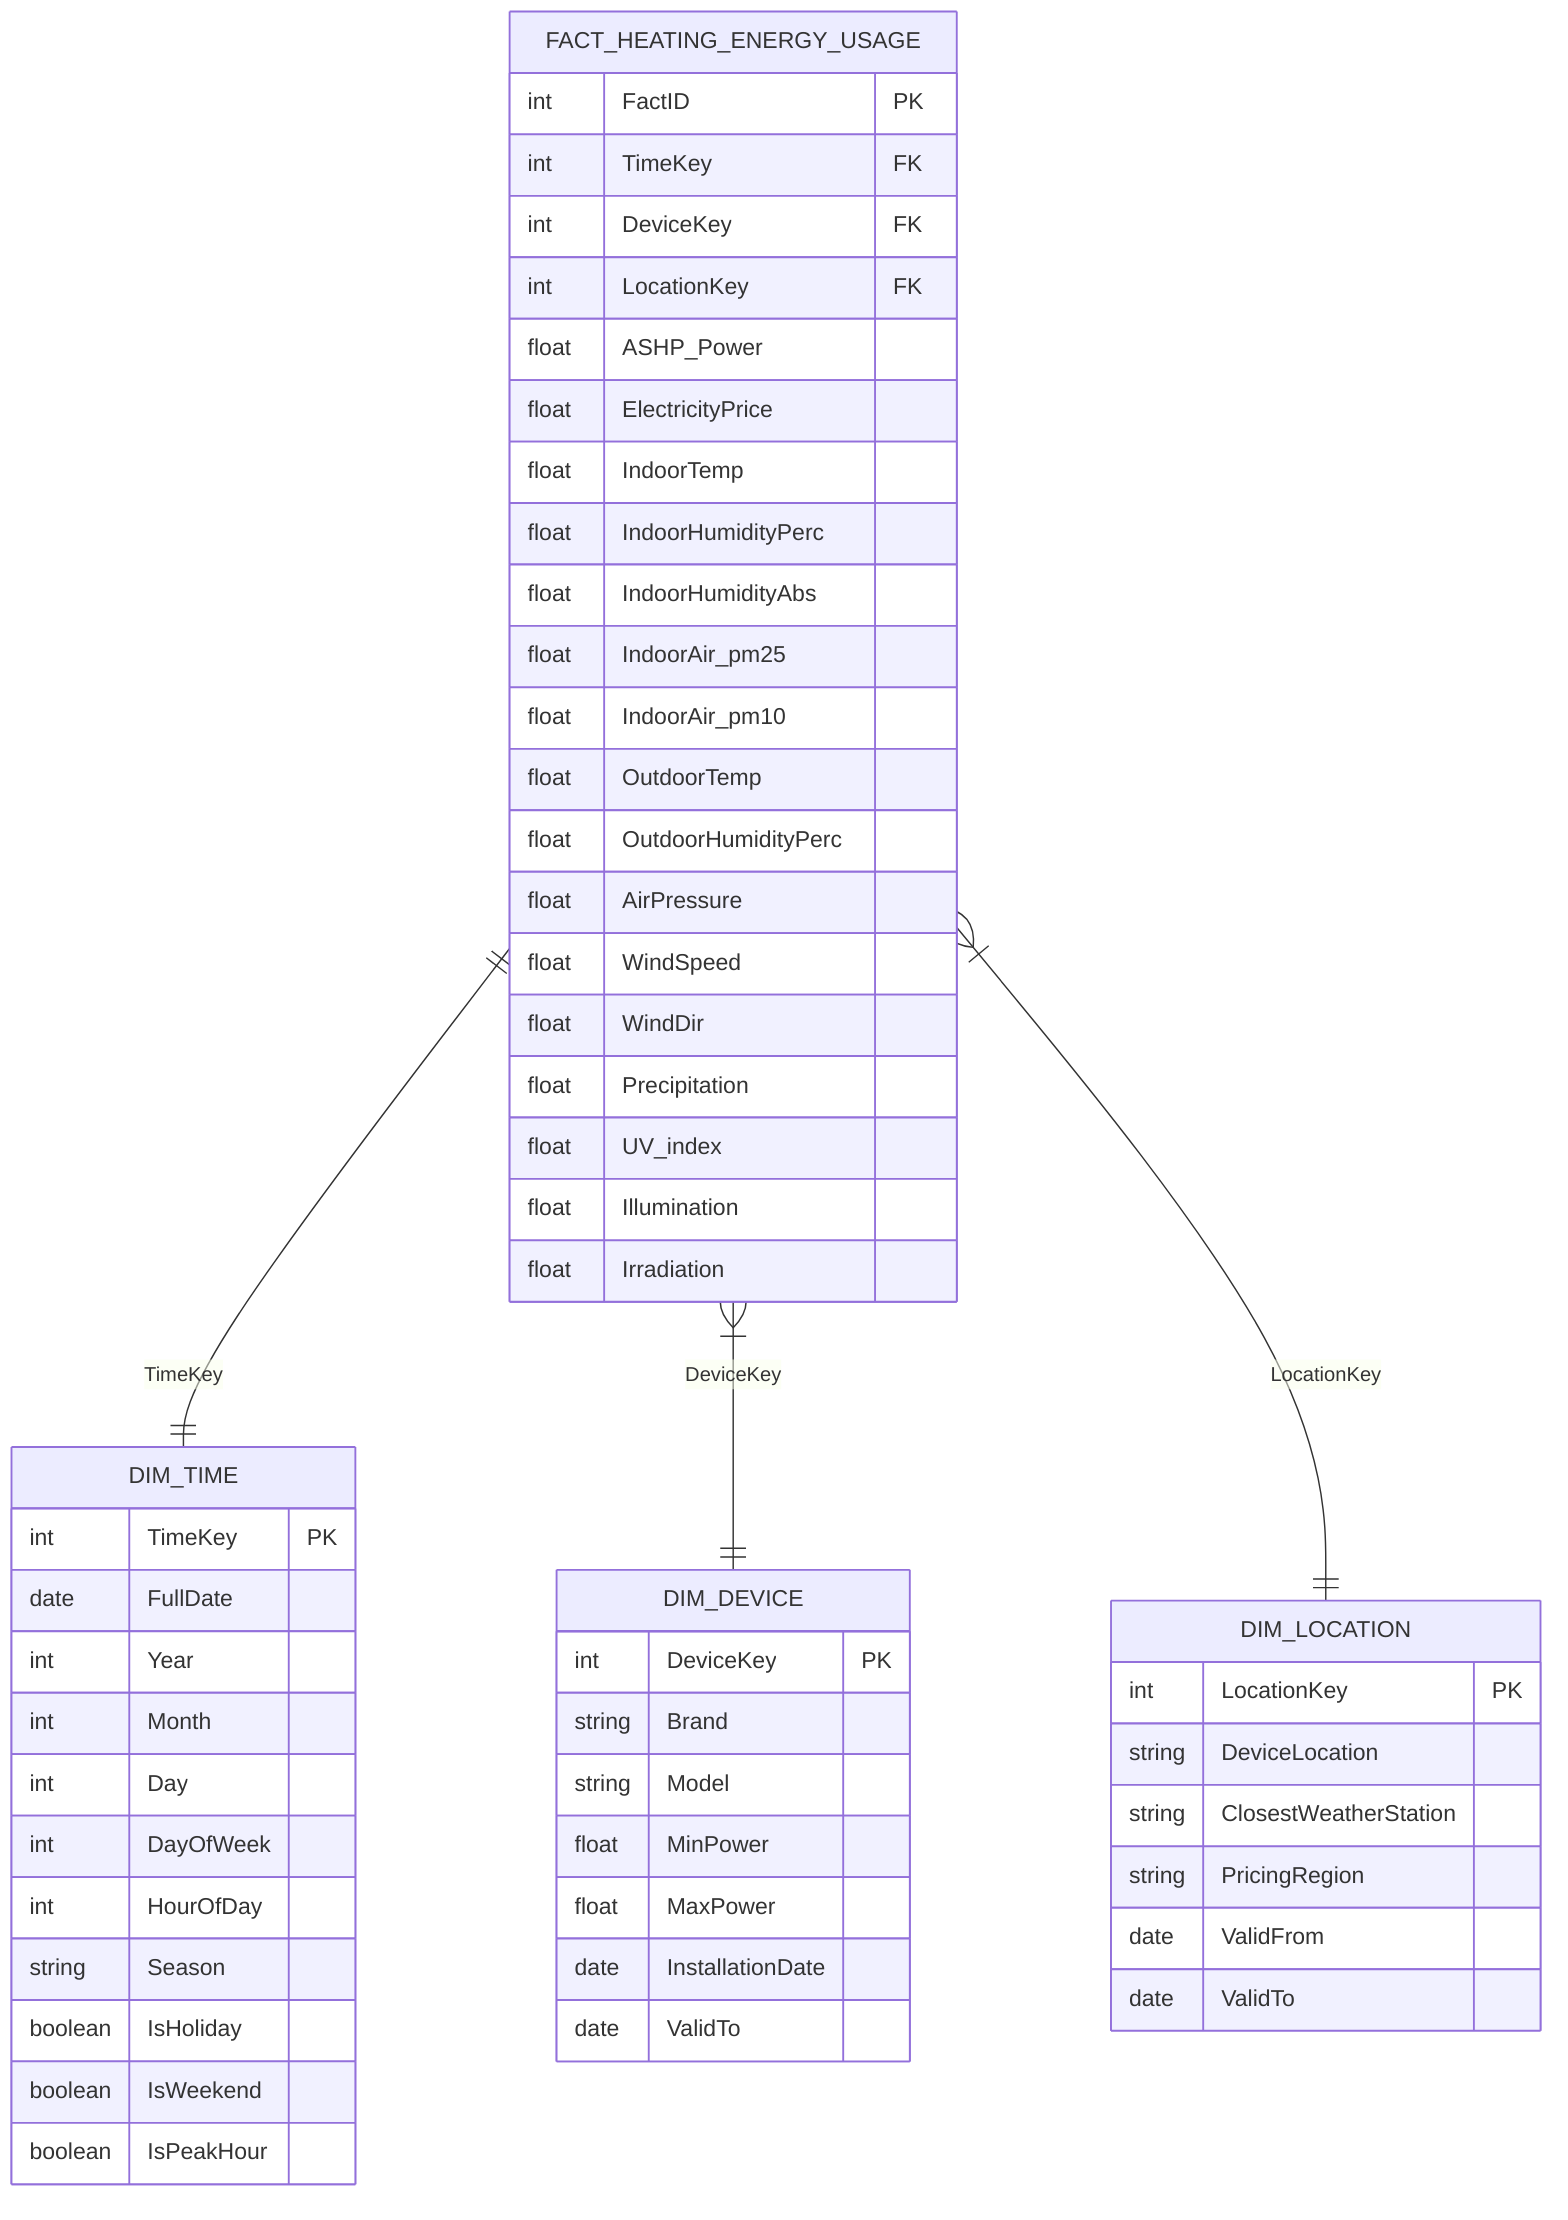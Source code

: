 erDiagram
    %%====================
    %% DIMENSIONS
    %%====================

    DIM_DEVICE {
        int DeviceKey PK
        string Brand
        string Model
        float MinPower
        float MaxPower
        date InstallationDate
        date ValidTo
    }

    DIM_LOCATION {
        int LocationKey PK
        string DeviceLocation
        string ClosestWeatherStation
        string PricingRegion
        date ValidFrom
        date ValidTo
    }

    DIM_TIME {
        int TimeKey PK
        date FullDate
        int Year
        int Month
        int Day
        int DayOfWeek
        int HourOfDay
        string Season
        boolean IsHoliday
        boolean IsWeekend
        boolean IsPeakHour
    }

    %%====================
    %% FACT TABLE
    %%====================
    
    FACT_HEATING_ENERGY_USAGE {
        int FactID PK
        int TimeKey FK
        int DeviceKey FK
        int LocationKey FK
        float ASHP_Power
        float ElectricityPrice
        float IndoorTemp
        float IndoorHumidityPerc
        float IndoorHumidityAbs
        float IndoorAir_pm25
        float IndoorAir_pm10
        float OutdoorTemp
        float OutdoorHumidityPerc
        float AirPressure
        float WindSpeed
        float WindDir
        float Precipitation
        float UV_index
        float Illumination
        float Irradiation
    }

    %%====================
    %% RELATIONSHIPS
    %%====================
    
    FACT_HEATING_ENERGY_USAGE ||--|| DIM_TIME : "TimeKey"
    FACT_HEATING_ENERGY_USAGE }|--|| DIM_DEVICE : "DeviceKey"
    FACT_HEATING_ENERGY_USAGE }|--|| DIM_LOCATION : "LocationKey"